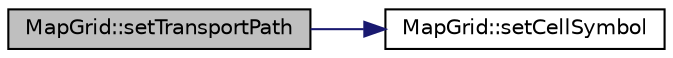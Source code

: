 digraph "MapGrid::setTransportPath"
{
 // LATEX_PDF_SIZE
  edge [fontname="Helvetica",fontsize="10",labelfontname="Helvetica",labelfontsize="10"];
  node [fontname="Helvetica",fontsize="10",shape=record];
  rankdir="LR";
  Node1 [label="MapGrid::setTransportPath",height=0.2,width=0.4,color="black", fillcolor="grey75", style="filled", fontcolor="black",tooltip=" "];
  Node1 -> Node2 [color="midnightblue",fontsize="10",style="solid"];
  Node2 [label="MapGrid::setCellSymbol",height=0.2,width=0.4,color="black", fillcolor="white", style="filled",URL="$classMapGrid.html#a55f26e5605ac7607fae1c8c673b9d9b2",tooltip=" "];
}
